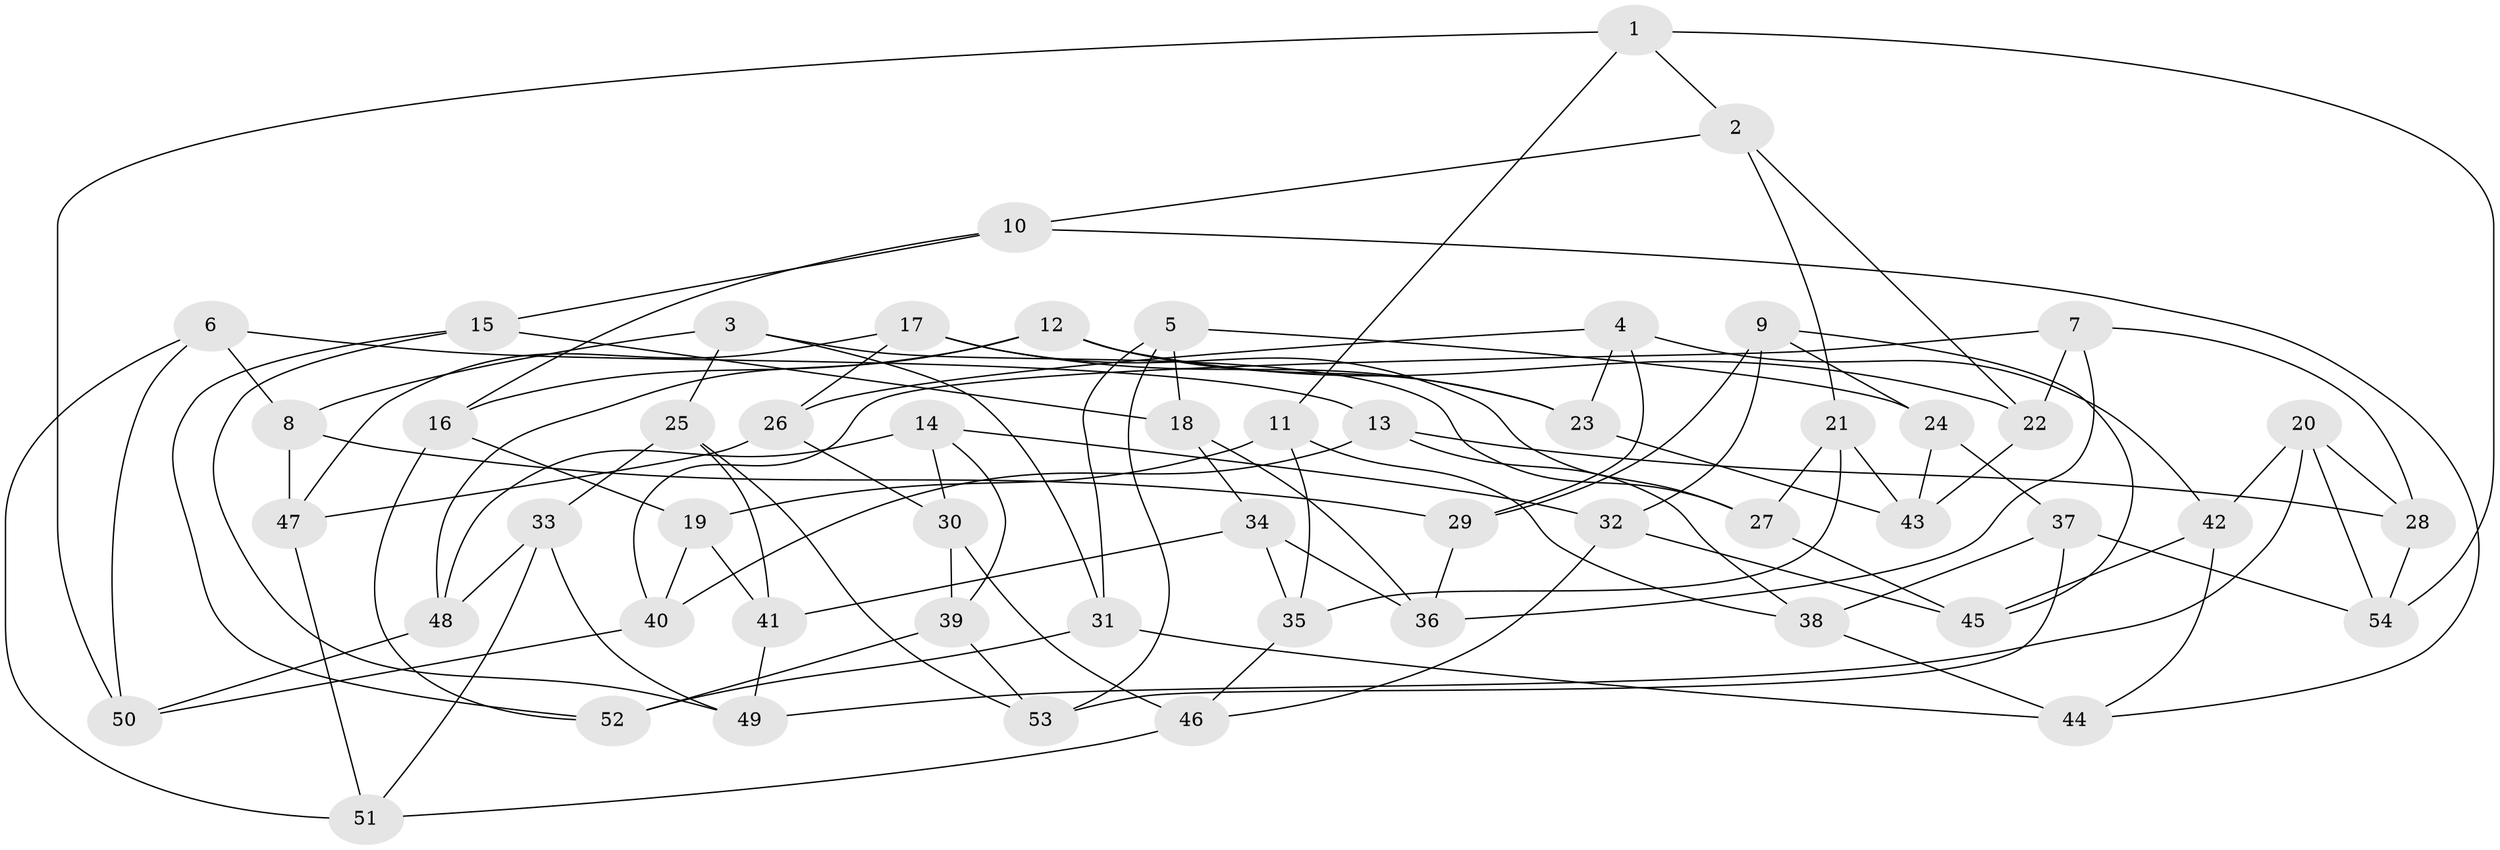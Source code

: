 // coarse degree distribution, {6: 0.40625, 5: 0.28125, 4: 0.21875, 3: 0.09375}
// Generated by graph-tools (version 1.1) at 2025/42/03/06/25 10:42:25]
// undirected, 54 vertices, 108 edges
graph export_dot {
graph [start="1"]
  node [color=gray90,style=filled];
  1;
  2;
  3;
  4;
  5;
  6;
  7;
  8;
  9;
  10;
  11;
  12;
  13;
  14;
  15;
  16;
  17;
  18;
  19;
  20;
  21;
  22;
  23;
  24;
  25;
  26;
  27;
  28;
  29;
  30;
  31;
  32;
  33;
  34;
  35;
  36;
  37;
  38;
  39;
  40;
  41;
  42;
  43;
  44;
  45;
  46;
  47;
  48;
  49;
  50;
  51;
  52;
  53;
  54;
  1 -- 2;
  1 -- 50;
  1 -- 11;
  1 -- 54;
  2 -- 22;
  2 -- 21;
  2 -- 10;
  3 -- 8;
  3 -- 27;
  3 -- 25;
  3 -- 31;
  4 -- 29;
  4 -- 42;
  4 -- 23;
  4 -- 26;
  5 -- 53;
  5 -- 24;
  5 -- 31;
  5 -- 18;
  6 -- 13;
  6 -- 51;
  6 -- 50;
  6 -- 8;
  7 -- 28;
  7 -- 22;
  7 -- 40;
  7 -- 36;
  8 -- 29;
  8 -- 47;
  9 -- 29;
  9 -- 24;
  9 -- 45;
  9 -- 32;
  10 -- 16;
  10 -- 44;
  10 -- 15;
  11 -- 19;
  11 -- 38;
  11 -- 35;
  12 -- 22;
  12 -- 16;
  12 -- 23;
  12 -- 48;
  13 -- 38;
  13 -- 40;
  13 -- 28;
  14 -- 39;
  14 -- 48;
  14 -- 30;
  14 -- 32;
  15 -- 18;
  15 -- 52;
  15 -- 49;
  16 -- 52;
  16 -- 19;
  17 -- 47;
  17 -- 27;
  17 -- 23;
  17 -- 26;
  18 -- 34;
  18 -- 36;
  19 -- 41;
  19 -- 40;
  20 -- 42;
  20 -- 54;
  20 -- 49;
  20 -- 28;
  21 -- 27;
  21 -- 35;
  21 -- 43;
  22 -- 43;
  23 -- 43;
  24 -- 43;
  24 -- 37;
  25 -- 33;
  25 -- 53;
  25 -- 41;
  26 -- 47;
  26 -- 30;
  27 -- 45;
  28 -- 54;
  29 -- 36;
  30 -- 46;
  30 -- 39;
  31 -- 52;
  31 -- 44;
  32 -- 46;
  32 -- 45;
  33 -- 49;
  33 -- 51;
  33 -- 48;
  34 -- 36;
  34 -- 41;
  34 -- 35;
  35 -- 46;
  37 -- 53;
  37 -- 54;
  37 -- 38;
  38 -- 44;
  39 -- 53;
  39 -- 52;
  40 -- 50;
  41 -- 49;
  42 -- 45;
  42 -- 44;
  46 -- 51;
  47 -- 51;
  48 -- 50;
}
